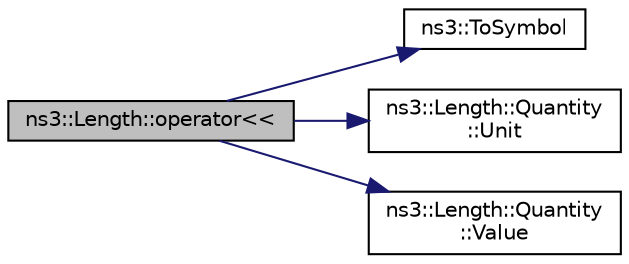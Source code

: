 digraph "ns3::Length::operator&lt;&lt;"
{
 // LATEX_PDF_SIZE
  edge [fontname="Helvetica",fontsize="10",labelfontname="Helvetica",labelfontsize="10"];
  node [fontname="Helvetica",fontsize="10",shape=record];
  rankdir="LR";
  Node1 [label="ns3::Length::operator\<\<",height=0.2,width=0.4,color="black", fillcolor="grey75", style="filled", fontcolor="black",tooltip="Write a Quantity to an output stream."];
  Node1 -> Node2 [color="midnightblue",fontsize="10",style="solid",fontname="Helvetica"];
  Node2 [label="ns3::ToSymbol",height=0.2,width=0.4,color="black", fillcolor="white", style="filled",URL="$group__length.html#ga7c1d3f658e5eae9ae25a0e7e5cceb08a",tooltip="This function provides a string parsing method that does not rely on istream, which has been found to..."];
  Node1 -> Node3 [color="midnightblue",fontsize="10",style="solid",fontname="Helvetica"];
  Node3 [label="ns3::Length::Quantity\l::Unit",height=0.2,width=0.4,color="black", fillcolor="white", style="filled",URL="$classns3_1_1_length_1_1_quantity.html#a6c840c765d4b3174fa07de9643abd185",tooltip="The unit of the quantity."];
  Node1 -> Node4 [color="midnightblue",fontsize="10",style="solid",fontname="Helvetica"];
  Node4 [label="ns3::Length::Quantity\l::Value",height=0.2,width=0.4,color="black", fillcolor="white", style="filled",URL="$classns3_1_1_length_1_1_quantity.html#a5da7df9951e577f6c5b48570ff7f05e9",tooltip="The value of the quantity."];
}
